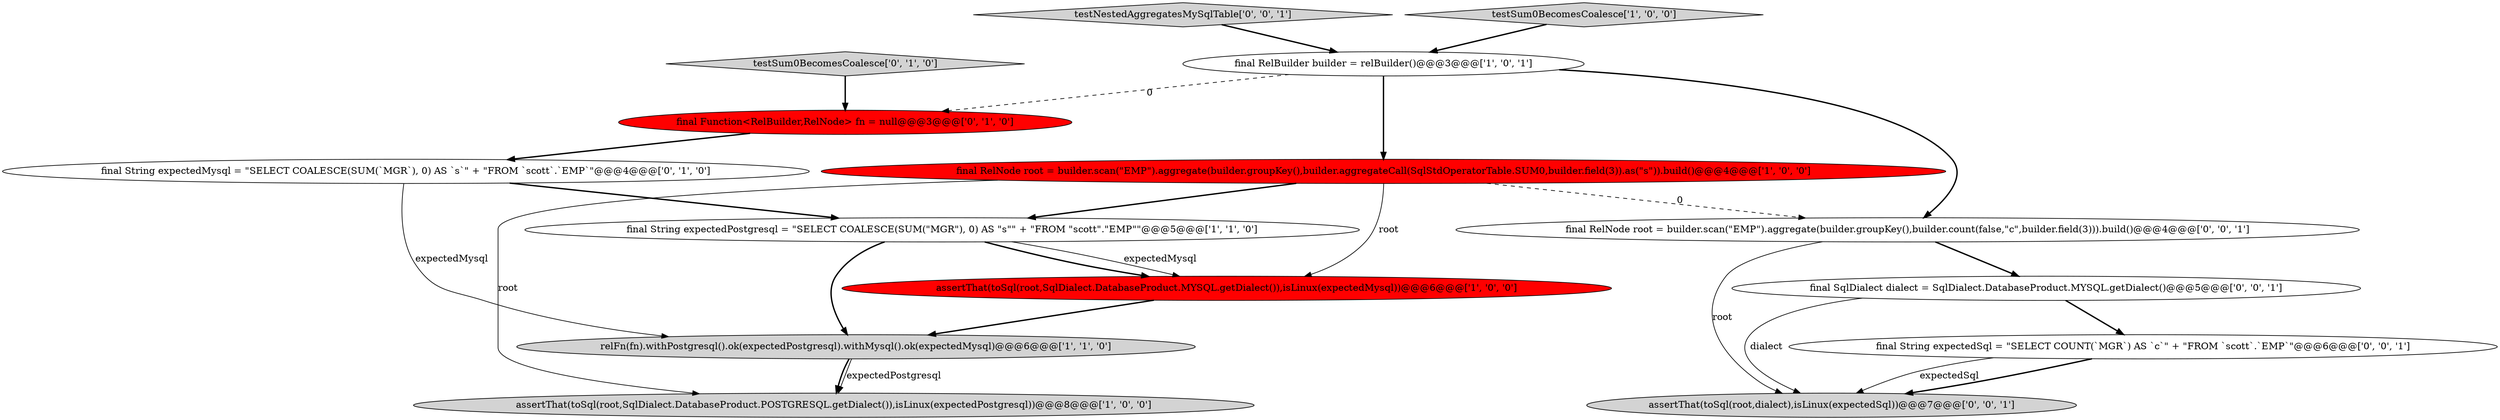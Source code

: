 digraph {
13 [style = filled, label = "testNestedAggregatesMySqlTable['0', '0', '1']", fillcolor = lightgray, shape = diamond image = "AAA0AAABBB3BBB"];
9 [style = filled, label = "testSum0BecomesCoalesce['0', '1', '0']", fillcolor = lightgray, shape = diamond image = "AAA0AAABBB2BBB"];
10 [style = filled, label = "final SqlDialect dialect = SqlDialect.DatabaseProduct.MYSQL.getDialect()@@@5@@@['0', '0', '1']", fillcolor = white, shape = ellipse image = "AAA0AAABBB3BBB"];
8 [style = filled, label = "final String expectedMysql = \"SELECT COALESCE(SUM(`MGR`), 0) AS `s`\" + \"FROM `scott`.`EMP`\"@@@4@@@['0', '1', '0']", fillcolor = white, shape = ellipse image = "AAA0AAABBB2BBB"];
3 [style = filled, label = "final RelNode root = builder.scan(\"EMP\").aggregate(builder.groupKey(),builder.aggregateCall(SqlStdOperatorTable.SUM0,builder.field(3)).as(\"s\")).build()@@@4@@@['1', '0', '0']", fillcolor = red, shape = ellipse image = "AAA1AAABBB1BBB"];
11 [style = filled, label = "final String expectedSql = \"SELECT COUNT(`MGR`) AS `c`\" + \"FROM `scott`.`EMP`\"@@@6@@@['0', '0', '1']", fillcolor = white, shape = ellipse image = "AAA0AAABBB3BBB"];
1 [style = filled, label = "relFn(fn).withPostgresql().ok(expectedPostgresql).withMysql().ok(expectedMysql)@@@6@@@['1', '1', '0']", fillcolor = lightgray, shape = ellipse image = "AAA0AAABBB1BBB"];
6 [style = filled, label = "testSum0BecomesCoalesce['1', '0', '0']", fillcolor = lightgray, shape = diamond image = "AAA0AAABBB1BBB"];
2 [style = filled, label = "assertThat(toSql(root,SqlDialect.DatabaseProduct.POSTGRESQL.getDialect()),isLinux(expectedPostgresql))@@@8@@@['1', '0', '0']", fillcolor = lightgray, shape = ellipse image = "AAA0AAABBB1BBB"];
4 [style = filled, label = "final String expectedPostgresql = \"SELECT COALESCE(SUM(\"MGR\"), 0) AS \"s\"\" + \"FROM \"scott\".\"EMP\"\"@@@5@@@['1', '1', '0']", fillcolor = white, shape = ellipse image = "AAA0AAABBB1BBB"];
0 [style = filled, label = "assertThat(toSql(root,SqlDialect.DatabaseProduct.MYSQL.getDialect()),isLinux(expectedMysql))@@@6@@@['1', '0', '0']", fillcolor = red, shape = ellipse image = "AAA1AAABBB1BBB"];
14 [style = filled, label = "assertThat(toSql(root,dialect),isLinux(expectedSql))@@@7@@@['0', '0', '1']", fillcolor = lightgray, shape = ellipse image = "AAA0AAABBB3BBB"];
7 [style = filled, label = "final Function<RelBuilder,RelNode> fn = null@@@3@@@['0', '1', '0']", fillcolor = red, shape = ellipse image = "AAA1AAABBB2BBB"];
5 [style = filled, label = "final RelBuilder builder = relBuilder()@@@3@@@['1', '0', '1']", fillcolor = white, shape = ellipse image = "AAA0AAABBB1BBB"];
12 [style = filled, label = "final RelNode root = builder.scan(\"EMP\").aggregate(builder.groupKey(),builder.count(false,\"c\",builder.field(3))).build()@@@4@@@['0', '0', '1']", fillcolor = white, shape = ellipse image = "AAA0AAABBB3BBB"];
5->3 [style = bold, label=""];
11->14 [style = bold, label=""];
4->0 [style = solid, label="expectedMysql"];
3->2 [style = solid, label="root"];
9->7 [style = bold, label=""];
7->8 [style = bold, label=""];
3->4 [style = bold, label=""];
4->0 [style = bold, label=""];
1->2 [style = solid, label="expectedPostgresql"];
8->1 [style = solid, label="expectedMysql"];
6->5 [style = bold, label=""];
11->14 [style = solid, label="expectedSql"];
12->10 [style = bold, label=""];
12->14 [style = solid, label="root"];
3->12 [style = dashed, label="0"];
5->12 [style = bold, label=""];
0->1 [style = bold, label=""];
13->5 [style = bold, label=""];
1->2 [style = bold, label=""];
4->1 [style = bold, label=""];
8->4 [style = bold, label=""];
5->7 [style = dashed, label="0"];
10->14 [style = solid, label="dialect"];
3->0 [style = solid, label="root"];
10->11 [style = bold, label=""];
}
